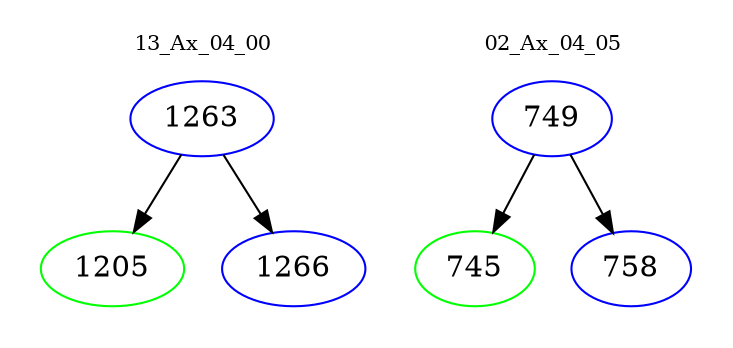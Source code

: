 digraph{
subgraph cluster_0 {
color = white
label = "13_Ax_04_00";
fontsize=10;
T0_1263 [label="1263", color="blue"]
T0_1263 -> T0_1205 [color="black"]
T0_1205 [label="1205", color="green"]
T0_1263 -> T0_1266 [color="black"]
T0_1266 [label="1266", color="blue"]
}
subgraph cluster_1 {
color = white
label = "02_Ax_04_05";
fontsize=10;
T1_749 [label="749", color="blue"]
T1_749 -> T1_745 [color="black"]
T1_745 [label="745", color="green"]
T1_749 -> T1_758 [color="black"]
T1_758 [label="758", color="blue"]
}
}
